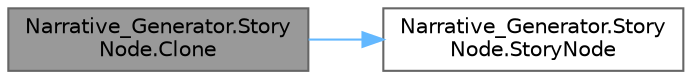 digraph "Narrative_Generator.StoryNode.Clone"
{
 // LATEX_PDF_SIZE
  bgcolor="transparent";
  edge [fontname=Helvetica,fontsize=10,labelfontname=Helvetica,labelfontsize=10];
  node [fontname=Helvetica,fontsize=10,shape=box,height=0.2,width=0.4];
  rankdir="LR";
  Node1 [label="Narrative_Generator.Story\lNode.Clone",height=0.2,width=0.4,color="gray40", fillcolor="grey60", style="filled", fontcolor="black",tooltip="Method for cloning an StoryNode instance."];
  Node1 -> Node2 [color="steelblue1",style="solid"];
  Node2 [label="Narrative_Generator.Story\lNode.StoryNode",height=0.2,width=0.4,color="grey40", fillcolor="white", style="filled",URL="$class_narrative___generator_1_1_story_node.html#a48457d0cb7f257faead36791966a8a87",tooltip="Constructor without parameters."];
}
